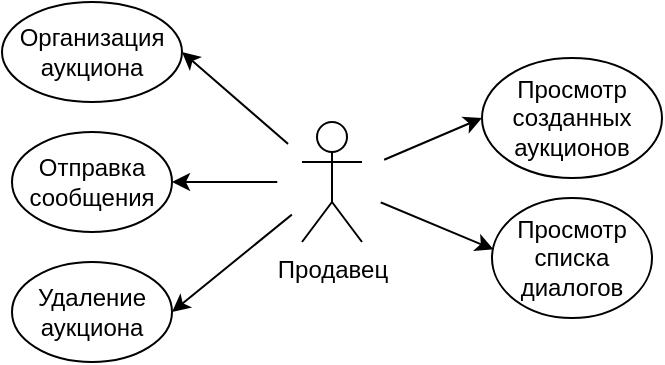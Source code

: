 <mxfile version="10.7.3" type="github"><diagram id="uLytcqmu1-12chQrHSd6" name="Page-1"><mxGraphModel dx="473" dy="398" grid="1" gridSize="10" guides="1" tooltips="1" connect="1" arrows="1" fold="1" page="1" pageScale="1" pageWidth="827" pageHeight="1169" math="0" shadow="0"><root><mxCell id="0"/><mxCell id="1" parent="0"/><mxCell id="_J4YiVTfT6ASyZe9uQ1L-38" value="" style="endArrow=classic;html=1;entryX=1;entryY=0.5;entryDx=0;entryDy=0;exitX=0.5;exitY=0.5;exitDx=0;exitDy=0;exitPerimeter=0;" parent="1" source="_J4YiVTfT6ASyZe9uQ1L-36" target="_J4YiVTfT6ASyZe9uQ1L-37" edge="1"><mxGeometry width="50" height="50" relative="1" as="geometry"><mxPoint x="350.143" y="380" as="sourcePoint"/><mxPoint x="270.143" y="380" as="targetPoint"/></mxGeometry></mxCell><mxCell id="_J4YiVTfT6ASyZe9uQ1L-21" value="" style="endArrow=classic;html=1;entryX=1;entryY=0.5;entryDx=0;entryDy=0;exitX=0.5;exitY=0.5;exitDx=0;exitDy=0;exitPerimeter=0;" parent="1" source="_J4YiVTfT6ASyZe9uQ1L-36" target="_J4YiVTfT6ASyZe9uQ1L-32" edge="1"><mxGeometry width="50" height="50" relative="1" as="geometry"><mxPoint x="290" y="390" as="sourcePoint"/><mxPoint x="340" y="340" as="targetPoint"/></mxGeometry></mxCell><mxCell id="_J4YiVTfT6ASyZe9uQ1L-25" value="" style="endArrow=classic;html=1;entryX=0;entryY=0.5;entryDx=0;entryDy=0;exitX=0.5;exitY=0.5;exitDx=0;exitDy=0;exitPerimeter=0;" parent="1" source="_J4YiVTfT6ASyZe9uQ1L-36" target="_J4YiVTfT6ASyZe9uQ1L-30" edge="1"><mxGeometry width="50" height="50" relative="1" as="geometry"><mxPoint x="340" y="450" as="sourcePoint"/><mxPoint x="390" y="400" as="targetPoint"/></mxGeometry></mxCell><mxCell id="_J4YiVTfT6ASyZe9uQ1L-26" value="" style="endArrow=classic;html=1;entryX=0.01;entryY=0.429;entryDx=0;entryDy=0;entryPerimeter=0;exitX=0.5;exitY=0.5;exitDx=0;exitDy=0;exitPerimeter=0;" parent="1" source="_J4YiVTfT6ASyZe9uQ1L-36" target="_J4YiVTfT6ASyZe9uQ1L-31" edge="1"><mxGeometry width="50" height="50" relative="1" as="geometry"><mxPoint x="330" y="430" as="sourcePoint"/><mxPoint x="380" y="380" as="targetPoint"/></mxGeometry></mxCell><mxCell id="_J4YiVTfT6ASyZe9uQ1L-27" value="" style="endArrow=classic;html=1;entryX=1;entryY=0.5;entryDx=0;entryDy=0;exitX=0.5;exitY=0.5;exitDx=0;exitDy=0;exitPerimeter=0;" parent="1" source="_J4YiVTfT6ASyZe9uQ1L-36" target="_J4YiVTfT6ASyZe9uQ1L-35" edge="1"><mxGeometry width="50" height="50" relative="1" as="geometry"><mxPoint x="440" y="430" as="sourcePoint"/><mxPoint x="490" y="380" as="targetPoint"/></mxGeometry></mxCell><mxCell id="_J4YiVTfT6ASyZe9uQ1L-28" value="" style="ellipse;whiteSpace=wrap;html=1;aspect=fixed;strokeColor=none;" parent="1" vertex="1"><mxGeometry x="307.5" y="225" width="55" height="55" as="geometry"/></mxCell><mxCell id="_J4YiVTfT6ASyZe9uQ1L-30" value="Просмотр созданных аукционов&lt;br&gt;" style="ellipse;whiteSpace=wrap;html=1;" parent="1" vertex="1"><mxGeometry x="410" y="193" width="90" height="60" as="geometry"/></mxCell><mxCell id="_J4YiVTfT6ASyZe9uQ1L-31" value="Просмотр списка диалогов" style="ellipse;whiteSpace=wrap;html=1;" parent="1" vertex="1"><mxGeometry x="415" y="263" width="80" height="60" as="geometry"/></mxCell><mxCell id="_J4YiVTfT6ASyZe9uQ1L-32" value="Организация аукциона" style="ellipse;whiteSpace=wrap;html=1;" parent="1" vertex="1"><mxGeometry x="170" y="165" width="90" height="50" as="geometry"/></mxCell><mxCell id="_J4YiVTfT6ASyZe9uQ1L-35" value="Отправка сообщения" style="ellipse;whiteSpace=wrap;html=1;" parent="1" vertex="1"><mxGeometry x="175" y="230" width="80" height="50" as="geometry"/></mxCell><mxCell id="_J4YiVTfT6ASyZe9uQ1L-36" value="Продавец" style="shape=umlActor;verticalLabelPosition=bottom;labelBackgroundColor=#ffffff;verticalAlign=top;html=1;outlineConnect=0;" parent="1" vertex="1"><mxGeometry x="320" y="225" width="30" height="60" as="geometry"/></mxCell><mxCell id="_J4YiVTfT6ASyZe9uQ1L-37" value="Удаление аукциона" style="ellipse;whiteSpace=wrap;html=1;" parent="1" vertex="1"><mxGeometry x="175" y="295" width="80" height="50" as="geometry"/></mxCell></root></mxGraphModel></diagram></mxfile>
